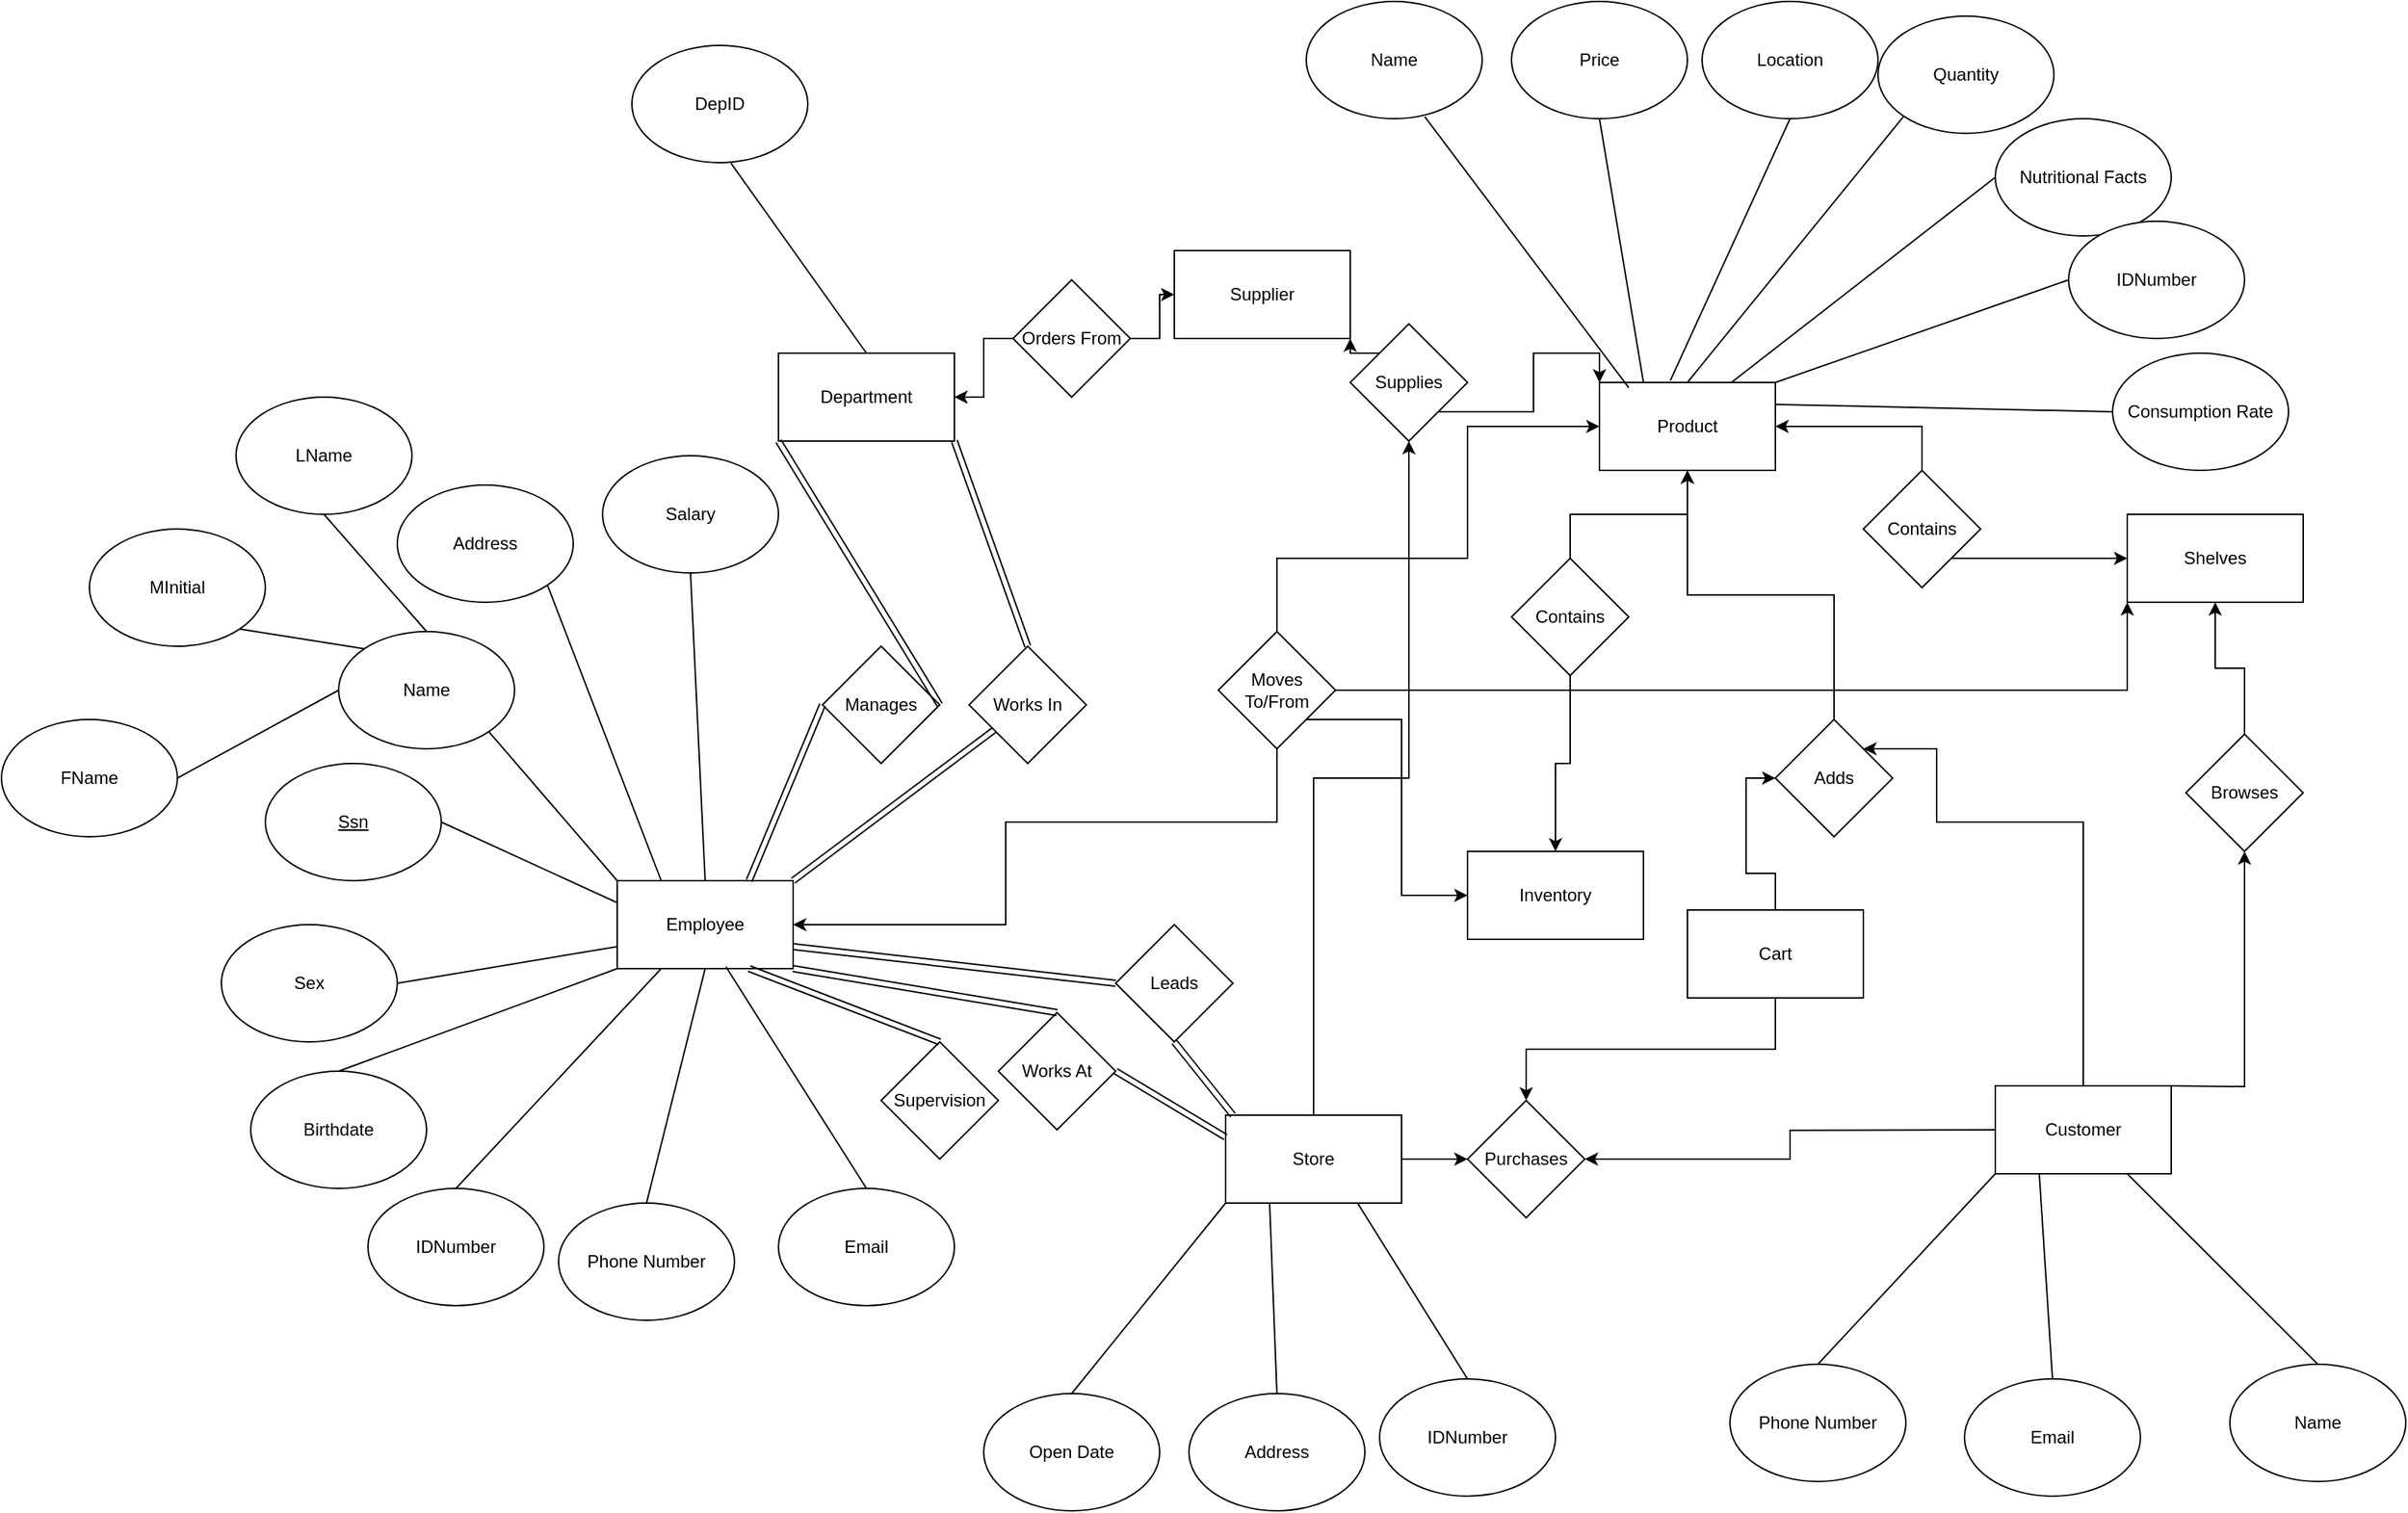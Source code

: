 <mxfile version="24.7.17">
  <diagram name="Page-1" id="41HSJJf04pv3hfkmhLoQ">
    <mxGraphModel dx="2537" dy="2093" grid="1" gridSize="10" guides="1" tooltips="1" connect="1" arrows="1" fold="1" page="1" pageScale="1" pageWidth="850" pageHeight="1100" math="0" shadow="0">
      <root>
        <mxCell id="0" />
        <mxCell id="1" parent="0" />
        <mxCell id="AeX9q6g0KOqxnSNX1okh-1" value="Employee" style="rounded=0;whiteSpace=wrap;html=1;" parent="1" vertex="1">
          <mxGeometry x="-110" y="460" width="120" height="60" as="geometry" />
        </mxCell>
        <mxCell id="L1_H7iu_4x4MC4DymqW3-15" style="edgeStyle=orthogonalEdgeStyle;rounded=0;orthogonalLoop=1;jettySize=auto;html=1;exitX=0.5;exitY=0;exitDx=0;exitDy=0;" edge="1" parent="1" target="dwOkogamEhaXvfS-pk7C-25">
          <mxGeometry relative="1" as="geometry">
            <mxPoint x="890" y="600.0" as="sourcePoint" />
            <Array as="points">
              <mxPoint x="890" y="420" />
              <mxPoint x="790" y="420" />
              <mxPoint x="790" y="370" />
            </Array>
          </mxGeometry>
        </mxCell>
        <mxCell id="L1_H7iu_4x4MC4DymqW3-37" style="edgeStyle=orthogonalEdgeStyle;rounded=0;orthogonalLoop=1;jettySize=auto;html=1;exitX=1;exitY=0;exitDx=0;exitDy=0;entryX=0.5;entryY=1;entryDx=0;entryDy=0;" edge="1" parent="1" target="L1_H7iu_4x4MC4DymqW3-36">
          <mxGeometry relative="1" as="geometry">
            <mxPoint x="950" y="600.0" as="sourcePoint" />
          </mxGeometry>
        </mxCell>
        <mxCell id="L1_H7iu_4x4MC4DymqW3-39" style="edgeStyle=orthogonalEdgeStyle;rounded=0;orthogonalLoop=1;jettySize=auto;html=1;" edge="1" parent="1" target="dwOkogamEhaXvfS-pk7C-29">
          <mxGeometry relative="1" as="geometry">
            <mxPoint x="830" y="629.941" as="sourcePoint" />
          </mxGeometry>
        </mxCell>
        <mxCell id="AeX9q6g0KOqxnSNX1okh-3" value="Inventory" style="rounded=0;whiteSpace=wrap;html=1;" parent="1" vertex="1">
          <mxGeometry x="470" y="440" width="120" height="60" as="geometry" />
        </mxCell>
        <mxCell id="dwOkogamEhaXvfS-pk7C-30" style="edgeStyle=orthogonalEdgeStyle;rounded=0;orthogonalLoop=1;jettySize=auto;html=1;exitX=1;exitY=0.5;exitDx=0;exitDy=0;entryX=0;entryY=0.5;entryDx=0;entryDy=0;" parent="1" source="AeX9q6g0KOqxnSNX1okh-4" target="dwOkogamEhaXvfS-pk7C-29" edge="1">
          <mxGeometry relative="1" as="geometry" />
        </mxCell>
        <mxCell id="L1_H7iu_4x4MC4DymqW3-71" style="edgeStyle=orthogonalEdgeStyle;rounded=0;orthogonalLoop=1;jettySize=auto;html=1;entryX=0.5;entryY=1;entryDx=0;entryDy=0;" edge="1" parent="1" source="AeX9q6g0KOqxnSNX1okh-4" target="dwOkogamEhaXvfS-pk7C-18">
          <mxGeometry relative="1" as="geometry" />
        </mxCell>
        <mxCell id="AeX9q6g0KOqxnSNX1okh-4" value="Store" style="rounded=0;whiteSpace=wrap;html=1;" parent="1" vertex="1">
          <mxGeometry x="305" y="620" width="120" height="60" as="geometry" />
        </mxCell>
        <mxCell id="AeX9q6g0KOqxnSNX1okh-5" value="Manages" style="rhombus;whiteSpace=wrap;html=1;" parent="1" vertex="1">
          <mxGeometry x="30" y="300" width="80" height="80" as="geometry" />
        </mxCell>
        <mxCell id="AeX9q6g0KOqxnSNX1okh-8" value="" style="shape=link;html=1;rounded=0;entryX=0.75;entryY=0;entryDx=0;entryDy=0;exitX=0;exitY=0.5;exitDx=0;exitDy=0;" parent="1" source="AeX9q6g0KOqxnSNX1okh-5" target="AeX9q6g0KOqxnSNX1okh-1" edge="1">
          <mxGeometry width="100" relative="1" as="geometry">
            <mxPoint x="260" y="400" as="sourcePoint" />
            <mxPoint x="360" y="400" as="targetPoint" />
          </mxGeometry>
        </mxCell>
        <mxCell id="AeX9q6g0KOqxnSNX1okh-9" value="Supervision" style="rhombus;whiteSpace=wrap;html=1;" parent="1" vertex="1">
          <mxGeometry x="70" y="570" width="80" height="80" as="geometry" />
        </mxCell>
        <mxCell id="AeX9q6g0KOqxnSNX1okh-11" value="Department" style="rounded=0;whiteSpace=wrap;html=1;" parent="1" vertex="1">
          <mxGeometry y="100" width="120" height="60" as="geometry" />
        </mxCell>
        <mxCell id="AeX9q6g0KOqxnSNX1okh-12" value="Leads" style="rhombus;whiteSpace=wrap;html=1;" parent="1" vertex="1">
          <mxGeometry x="230" y="490" width="80" height="80" as="geometry" />
        </mxCell>
        <mxCell id="AeX9q6g0KOqxnSNX1okh-13" value="" style="shape=link;html=1;rounded=0;exitX=0;exitY=1;exitDx=0;exitDy=0;entryX=1;entryY=0.5;entryDx=0;entryDy=0;" parent="1" source="AeX9q6g0KOqxnSNX1okh-11" target="AeX9q6g0KOqxnSNX1okh-5" edge="1">
          <mxGeometry width="100" relative="1" as="geometry">
            <mxPoint x="260" y="400" as="sourcePoint" />
            <mxPoint x="360" y="400" as="targetPoint" />
          </mxGeometry>
        </mxCell>
        <mxCell id="AeX9q6g0KOqxnSNX1okh-14" value="" style="shape=link;html=1;rounded=0;exitX=1;exitY=0.75;exitDx=0;exitDy=0;entryX=0;entryY=0.5;entryDx=0;entryDy=0;" parent="1" source="AeX9q6g0KOqxnSNX1okh-1" target="AeX9q6g0KOqxnSNX1okh-12" edge="1">
          <mxGeometry width="100" relative="1" as="geometry">
            <mxPoint x="260" y="400" as="sourcePoint" />
            <mxPoint x="360" y="400" as="targetPoint" />
          </mxGeometry>
        </mxCell>
        <mxCell id="AeX9q6g0KOqxnSNX1okh-15" value="" style="shape=link;html=1;rounded=0;entryX=0.5;entryY=1;entryDx=0;entryDy=0;" parent="1" target="AeX9q6g0KOqxnSNX1okh-12" edge="1">
          <mxGeometry width="100" relative="1" as="geometry">
            <mxPoint x="310" y="620" as="sourcePoint" />
            <mxPoint x="230" y="530" as="targetPoint" />
            <Array as="points">
              <mxPoint x="310" y="620" />
            </Array>
          </mxGeometry>
        </mxCell>
        <mxCell id="AeX9q6g0KOqxnSNX1okh-16" value="" style="shape=link;html=1;rounded=0;entryX=0.5;entryY=0;entryDx=0;entryDy=0;exitX=0.75;exitY=1;exitDx=0;exitDy=0;" parent="1" source="AeX9q6g0KOqxnSNX1okh-1" target="AeX9q6g0KOqxnSNX1okh-9" edge="1">
          <mxGeometry width="100" relative="1" as="geometry">
            <mxPoint x="260" y="400" as="sourcePoint" />
            <mxPoint x="360" y="400" as="targetPoint" />
          </mxGeometry>
        </mxCell>
        <mxCell id="AeX9q6g0KOqxnSNX1okh-17" value="Works At" style="rhombus;whiteSpace=wrap;html=1;" parent="1" vertex="1">
          <mxGeometry x="150" y="550" width="80" height="80" as="geometry" />
        </mxCell>
        <mxCell id="AeX9q6g0KOqxnSNX1okh-18" value="" style="shape=link;html=1;rounded=0;exitX=1;exitY=1;exitDx=0;exitDy=0;entryX=0.5;entryY=0;entryDx=0;entryDy=0;" parent="1" source="AeX9q6g0KOqxnSNX1okh-1" target="AeX9q6g0KOqxnSNX1okh-17" edge="1">
          <mxGeometry width="100" relative="1" as="geometry">
            <mxPoint x="260" y="400" as="sourcePoint" />
            <mxPoint x="360" y="400" as="targetPoint" />
          </mxGeometry>
        </mxCell>
        <mxCell id="AeX9q6g0KOqxnSNX1okh-19" value="" style="shape=link;html=1;rounded=0;exitX=1;exitY=0.5;exitDx=0;exitDy=0;entryX=0;entryY=0.25;entryDx=0;entryDy=0;" parent="1" source="AeX9q6g0KOqxnSNX1okh-17" target="AeX9q6g0KOqxnSNX1okh-4" edge="1">
          <mxGeometry width="100" relative="1" as="geometry">
            <mxPoint x="260" y="400" as="sourcePoint" />
            <mxPoint x="360" y="400" as="targetPoint" />
          </mxGeometry>
        </mxCell>
        <mxCell id="dwOkogamEhaXvfS-pk7C-2" value="Product" style="rounded=0;whiteSpace=wrap;html=1;" parent="1" vertex="1">
          <mxGeometry x="560" y="120" width="120" height="60" as="geometry" />
        </mxCell>
        <mxCell id="dwOkogamEhaXvfS-pk7C-8" value="" style="edgeStyle=orthogonalEdgeStyle;rounded=0;orthogonalLoop=1;jettySize=auto;html=1;" parent="1" source="dwOkogamEhaXvfS-pk7C-7" target="AeX9q6g0KOqxnSNX1okh-3" edge="1">
          <mxGeometry relative="1" as="geometry" />
        </mxCell>
        <mxCell id="dwOkogamEhaXvfS-pk7C-9" value="" style="edgeStyle=orthogonalEdgeStyle;rounded=0;orthogonalLoop=1;jettySize=auto;html=1;" parent="1" source="dwOkogamEhaXvfS-pk7C-7" target="dwOkogamEhaXvfS-pk7C-2" edge="1">
          <mxGeometry relative="1" as="geometry" />
        </mxCell>
        <mxCell id="dwOkogamEhaXvfS-pk7C-7" value="Contains" style="rhombus;whiteSpace=wrap;html=1;" parent="1" vertex="1">
          <mxGeometry x="500" y="240" width="80" height="80" as="geometry" />
        </mxCell>
        <mxCell id="dwOkogamEhaXvfS-pk7C-10" value="Shelves" style="rounded=0;whiteSpace=wrap;html=1;" parent="1" vertex="1">
          <mxGeometry x="920" y="210" width="120" height="60" as="geometry" />
        </mxCell>
        <mxCell id="dwOkogamEhaXvfS-pk7C-11" value="Supplier" style="rounded=0;whiteSpace=wrap;html=1;" parent="1" vertex="1">
          <mxGeometry x="270" y="30" width="120" height="60" as="geometry" />
        </mxCell>
        <mxCell id="dwOkogamEhaXvfS-pk7C-19" style="edgeStyle=orthogonalEdgeStyle;rounded=0;orthogonalLoop=1;jettySize=auto;html=1;exitX=1;exitY=1;exitDx=0;exitDy=0;entryX=0;entryY=0;entryDx=0;entryDy=0;" parent="1" source="dwOkogamEhaXvfS-pk7C-18" target="dwOkogamEhaXvfS-pk7C-2" edge="1">
          <mxGeometry relative="1" as="geometry" />
        </mxCell>
        <mxCell id="dwOkogamEhaXvfS-pk7C-20" style="edgeStyle=orthogonalEdgeStyle;rounded=0;orthogonalLoop=1;jettySize=auto;html=1;exitX=0;exitY=0;exitDx=0;exitDy=0;entryX=1;entryY=1;entryDx=0;entryDy=0;" parent="1" source="dwOkogamEhaXvfS-pk7C-18" target="dwOkogamEhaXvfS-pk7C-11" edge="1">
          <mxGeometry relative="1" as="geometry" />
        </mxCell>
        <mxCell id="dwOkogamEhaXvfS-pk7C-18" value="Supplies" style="rhombus;whiteSpace=wrap;html=1;" parent="1" vertex="1">
          <mxGeometry x="390" y="80" width="80" height="80" as="geometry" />
        </mxCell>
        <mxCell id="dwOkogamEhaXvfS-pk7C-22" style="edgeStyle=orthogonalEdgeStyle;rounded=0;orthogonalLoop=1;jettySize=auto;html=1;exitX=0.5;exitY=0;exitDx=0;exitDy=0;" parent="1" source="dwOkogamEhaXvfS-pk7C-21" edge="1">
          <mxGeometry relative="1" as="geometry">
            <mxPoint x="720" y="210" as="sourcePoint" />
            <mxPoint x="680" y="150" as="targetPoint" />
            <Array as="points">
              <mxPoint x="780" y="150" />
            </Array>
          </mxGeometry>
        </mxCell>
        <mxCell id="dwOkogamEhaXvfS-pk7C-23" style="edgeStyle=orthogonalEdgeStyle;rounded=0;orthogonalLoop=1;jettySize=auto;html=1;exitX=1;exitY=1;exitDx=0;exitDy=0;entryX=0;entryY=0.5;entryDx=0;entryDy=0;" parent="1" source="dwOkogamEhaXvfS-pk7C-21" target="dwOkogamEhaXvfS-pk7C-10" edge="1">
          <mxGeometry relative="1" as="geometry">
            <Array as="points">
              <mxPoint x="880" y="240" />
              <mxPoint x="880" y="240" />
            </Array>
          </mxGeometry>
        </mxCell>
        <mxCell id="dwOkogamEhaXvfS-pk7C-21" value="Contains" style="rhombus;whiteSpace=wrap;html=1;" parent="1" vertex="1">
          <mxGeometry x="740" y="180" width="80" height="80" as="geometry" />
        </mxCell>
        <mxCell id="dwOkogamEhaXvfS-pk7C-32" style="edgeStyle=orthogonalEdgeStyle;rounded=0;orthogonalLoop=1;jettySize=auto;html=1;exitX=0.5;exitY=1;exitDx=0;exitDy=0;" parent="1" source="dwOkogamEhaXvfS-pk7C-24" target="dwOkogamEhaXvfS-pk7C-29" edge="1">
          <mxGeometry relative="1" as="geometry" />
        </mxCell>
        <mxCell id="L1_H7iu_4x4MC4DymqW3-14" style="edgeStyle=orthogonalEdgeStyle;rounded=0;orthogonalLoop=1;jettySize=auto;html=1;exitX=0.5;exitY=0;exitDx=0;exitDy=0;entryX=0;entryY=0.5;entryDx=0;entryDy=0;" edge="1" parent="1" source="dwOkogamEhaXvfS-pk7C-24" target="dwOkogamEhaXvfS-pk7C-25">
          <mxGeometry relative="1" as="geometry" />
        </mxCell>
        <mxCell id="dwOkogamEhaXvfS-pk7C-24" value="Cart" style="rounded=0;whiteSpace=wrap;html=1;" parent="1" vertex="1">
          <mxGeometry x="620" y="480" width="120" height="60" as="geometry" />
        </mxCell>
        <mxCell id="L1_H7iu_4x4MC4DymqW3-22" style="edgeStyle=orthogonalEdgeStyle;rounded=0;orthogonalLoop=1;jettySize=auto;html=1;entryX=0.5;entryY=1;entryDx=0;entryDy=0;" edge="1" parent="1" source="dwOkogamEhaXvfS-pk7C-25" target="dwOkogamEhaXvfS-pk7C-2">
          <mxGeometry relative="1" as="geometry" />
        </mxCell>
        <mxCell id="dwOkogamEhaXvfS-pk7C-25" value="Adds" style="rhombus;whiteSpace=wrap;html=1;" parent="1" vertex="1">
          <mxGeometry x="680" y="350" width="80" height="80" as="geometry" />
        </mxCell>
        <mxCell id="dwOkogamEhaXvfS-pk7C-29" value="Purchases" style="rhombus;whiteSpace=wrap;html=1;" parent="1" vertex="1">
          <mxGeometry x="470" y="610" width="80" height="80" as="geometry" />
        </mxCell>
        <mxCell id="dwOkogamEhaXvfS-pk7C-33" value="Name" style="ellipse;whiteSpace=wrap;html=1;" parent="1" vertex="1">
          <mxGeometry x="-300" y="290" width="120" height="80" as="geometry" />
        </mxCell>
        <mxCell id="dwOkogamEhaXvfS-pk7C-34" value="Address" style="ellipse;whiteSpace=wrap;html=1;" parent="1" vertex="1">
          <mxGeometry x="-260" y="190" width="120" height="80" as="geometry" />
        </mxCell>
        <mxCell id="dwOkogamEhaXvfS-pk7C-35" value="MInitial" style="ellipse;whiteSpace=wrap;html=1;" parent="1" vertex="1">
          <mxGeometry x="-470" y="220" width="120" height="80" as="geometry" />
        </mxCell>
        <mxCell id="dwOkogamEhaXvfS-pk7C-36" value="&lt;u&gt;Ssn&lt;/u&gt;" style="ellipse;whiteSpace=wrap;html=1;" parent="1" vertex="1">
          <mxGeometry x="-350" y="380" width="120" height="80" as="geometry" />
        </mxCell>
        <mxCell id="dwOkogamEhaXvfS-pk7C-37" value="Birthdate" style="ellipse;whiteSpace=wrap;html=1;" parent="1" vertex="1">
          <mxGeometry x="-360" y="590" width="120" height="80" as="geometry" />
        </mxCell>
        <mxCell id="dwOkogamEhaXvfS-pk7C-38" value="Sex" style="ellipse;whiteSpace=wrap;html=1;" parent="1" vertex="1">
          <mxGeometry x="-380" y="490" width="120" height="80" as="geometry" />
        </mxCell>
        <mxCell id="dwOkogamEhaXvfS-pk7C-39" value="Salary" style="ellipse;whiteSpace=wrap;html=1;" parent="1" vertex="1">
          <mxGeometry x="-120" y="170" width="120" height="80" as="geometry" />
        </mxCell>
        <mxCell id="dwOkogamEhaXvfS-pk7C-42" value="" style="endArrow=none;html=1;rounded=0;exitX=0.25;exitY=0;exitDx=0;exitDy=0;entryX=1;entryY=1;entryDx=0;entryDy=0;" parent="1" source="AeX9q6g0KOqxnSNX1okh-1" target="dwOkogamEhaXvfS-pk7C-34" edge="1">
          <mxGeometry width="50" height="50" relative="1" as="geometry">
            <mxPoint x="-140" y="380" as="sourcePoint" />
            <mxPoint x="-120" y="320" as="targetPoint" />
          </mxGeometry>
        </mxCell>
        <mxCell id="dwOkogamEhaXvfS-pk7C-44" value="" style="endArrow=none;html=1;rounded=0;entryX=0.5;entryY=1;entryDx=0;entryDy=0;exitX=0.5;exitY=0;exitDx=0;exitDy=0;" parent="1" source="AeX9q6g0KOqxnSNX1okh-1" target="dwOkogamEhaXvfS-pk7C-39" edge="1">
          <mxGeometry width="50" height="50" relative="1" as="geometry">
            <mxPoint x="-44" y="453" as="sourcePoint" />
            <mxPoint x="-120" y="270" as="targetPoint" />
          </mxGeometry>
        </mxCell>
        <mxCell id="dwOkogamEhaXvfS-pk7C-46" value="" style="endArrow=none;html=1;rounded=0;entryX=1;entryY=1;entryDx=0;entryDy=0;exitX=0;exitY=0;exitDx=0;exitDy=0;" parent="1" source="AeX9q6g0KOqxnSNX1okh-1" target="dwOkogamEhaXvfS-pk7C-33" edge="1">
          <mxGeometry width="50" height="50" relative="1" as="geometry">
            <mxPoint x="-150" y="519" as="sourcePoint" />
            <mxPoint x="-160" y="309" as="targetPoint" />
          </mxGeometry>
        </mxCell>
        <mxCell id="dwOkogamEhaXvfS-pk7C-47" value="" style="endArrow=none;html=1;rounded=0;entryX=1;entryY=0.5;entryDx=0;entryDy=0;exitX=0;exitY=0.25;exitDx=0;exitDy=0;" parent="1" source="AeX9q6g0KOqxnSNX1okh-1" target="dwOkogamEhaXvfS-pk7C-36" edge="1">
          <mxGeometry width="50" height="50" relative="1" as="geometry">
            <mxPoint x="-235" y="580" as="sourcePoint" />
            <mxPoint x="-245" y="370" as="targetPoint" />
          </mxGeometry>
        </mxCell>
        <mxCell id="dwOkogamEhaXvfS-pk7C-48" value="" style="endArrow=none;html=1;rounded=0;entryX=1;entryY=0.5;entryDx=0;entryDy=0;exitX=0;exitY=0.75;exitDx=0;exitDy=0;" parent="1" source="AeX9q6g0KOqxnSNX1okh-1" target="dwOkogamEhaXvfS-pk7C-38" edge="1">
          <mxGeometry width="50" height="50" relative="1" as="geometry">
            <mxPoint x="-230" y="680" as="sourcePoint" />
            <mxPoint x="-240" y="470" as="targetPoint" />
          </mxGeometry>
        </mxCell>
        <mxCell id="dwOkogamEhaXvfS-pk7C-49" value="" style="endArrow=none;html=1;rounded=0;entryX=0;entryY=1;entryDx=0;entryDy=0;exitX=0.5;exitY=0;exitDx=0;exitDy=0;" parent="1" source="dwOkogamEhaXvfS-pk7C-37" target="AeX9q6g0KOqxnSNX1okh-1" edge="1">
          <mxGeometry width="50" height="50" relative="1" as="geometry">
            <mxPoint x="-110" y="770" as="sourcePoint" />
            <mxPoint x="-120" y="560" as="targetPoint" />
          </mxGeometry>
        </mxCell>
        <mxCell id="dwOkogamEhaXvfS-pk7C-50" value="" style="endArrow=none;html=1;rounded=0;entryX=1;entryY=0.5;entryDx=0;entryDy=0;exitX=0;exitY=0.5;exitDx=0;exitDy=0;" parent="1" source="dwOkogamEhaXvfS-pk7C-33" target="dwOkogamEhaXvfS-pk7C-51" edge="1">
          <mxGeometry width="50" height="50" relative="1" as="geometry">
            <mxPoint x="-400" y="595" as="sourcePoint" />
            <mxPoint x="-410" y="385" as="targetPoint" />
          </mxGeometry>
        </mxCell>
        <mxCell id="dwOkogamEhaXvfS-pk7C-51" value="FName" style="ellipse;whiteSpace=wrap;html=1;" parent="1" vertex="1">
          <mxGeometry x="-530" y="350" width="120" height="80" as="geometry" />
        </mxCell>
        <mxCell id="dwOkogamEhaXvfS-pk7C-52" value="LName" style="ellipse;whiteSpace=wrap;html=1;" parent="1" vertex="1">
          <mxGeometry x="-370" y="130" width="120" height="80" as="geometry" />
        </mxCell>
        <mxCell id="dwOkogamEhaXvfS-pk7C-53" value="" style="endArrow=none;html=1;rounded=0;entryX=1;entryY=1;entryDx=0;entryDy=0;exitX=0;exitY=0;exitDx=0;exitDy=0;" parent="1" source="dwOkogamEhaXvfS-pk7C-33" target="dwOkogamEhaXvfS-pk7C-35" edge="1">
          <mxGeometry width="50" height="50" relative="1" as="geometry">
            <mxPoint x="-330" y="505" as="sourcePoint" />
            <mxPoint x="-340" y="295" as="targetPoint" />
          </mxGeometry>
        </mxCell>
        <mxCell id="dwOkogamEhaXvfS-pk7C-54" value="" style="endArrow=none;html=1;rounded=0;entryX=0.5;entryY=1;entryDx=0;entryDy=0;exitX=0.5;exitY=0;exitDx=0;exitDy=0;" parent="1" source="dwOkogamEhaXvfS-pk7C-33" target="dwOkogamEhaXvfS-pk7C-52" edge="1">
          <mxGeometry width="50" height="50" relative="1" as="geometry">
            <mxPoint x="-340" y="400" as="sourcePoint" />
            <mxPoint x="-350" y="190" as="targetPoint" />
          </mxGeometry>
        </mxCell>
        <mxCell id="L1_H7iu_4x4MC4DymqW3-2" value="DepID" style="ellipse;whiteSpace=wrap;html=1;" vertex="1" parent="1">
          <mxGeometry x="-100" y="-110" width="120" height="80" as="geometry" />
        </mxCell>
        <mxCell id="L1_H7iu_4x4MC4DymqW3-3" value="Location" style="ellipse;whiteSpace=wrap;html=1;" vertex="1" parent="1">
          <mxGeometry x="630" y="-140" width="120" height="80" as="geometry" />
        </mxCell>
        <mxCell id="L1_H7iu_4x4MC4DymqW3-4" value="Nutritional Facts" style="ellipse;whiteSpace=wrap;html=1;" vertex="1" parent="1">
          <mxGeometry x="830" y="-60" width="120" height="80" as="geometry" />
        </mxCell>
        <mxCell id="L1_H7iu_4x4MC4DymqW3-5" value="Quantity" style="ellipse;whiteSpace=wrap;html=1;" vertex="1" parent="1">
          <mxGeometry x="750" y="-130" width="120" height="80" as="geometry" />
        </mxCell>
        <mxCell id="L1_H7iu_4x4MC4DymqW3-6" value="Price" style="ellipse;whiteSpace=wrap;html=1;" vertex="1" parent="1">
          <mxGeometry x="500" y="-140" width="120" height="80" as="geometry" />
        </mxCell>
        <mxCell id="L1_H7iu_4x4MC4DymqW3-7" value="Name" style="ellipse;whiteSpace=wrap;html=1;" vertex="1" parent="1">
          <mxGeometry x="360" y="-140" width="120" height="80" as="geometry" />
        </mxCell>
        <mxCell id="L1_H7iu_4x4MC4DymqW3-8" value="" style="endArrow=none;html=1;rounded=0;entryX=0;entryY=0.5;entryDx=0;entryDy=0;exitX=0.75;exitY=0;exitDx=0;exitDy=0;" edge="1" parent="1" source="dwOkogamEhaXvfS-pk7C-2" target="L1_H7iu_4x4MC4DymqW3-4">
          <mxGeometry width="50" height="50" relative="1" as="geometry">
            <mxPoint x="740" y="70" as="sourcePoint" />
            <mxPoint x="790" y="20" as="targetPoint" />
          </mxGeometry>
        </mxCell>
        <mxCell id="L1_H7iu_4x4MC4DymqW3-9" value="" style="endArrow=none;html=1;rounded=0;entryX=0;entryY=1;entryDx=0;entryDy=0;exitX=0.5;exitY=0;exitDx=0;exitDy=0;" edge="1" parent="1" source="dwOkogamEhaXvfS-pk7C-2" target="L1_H7iu_4x4MC4DymqW3-5">
          <mxGeometry width="50" height="50" relative="1" as="geometry">
            <mxPoint x="650" y="30" as="sourcePoint" />
            <mxPoint x="700" y="-20" as="targetPoint" />
          </mxGeometry>
        </mxCell>
        <mxCell id="L1_H7iu_4x4MC4DymqW3-10" value="" style="endArrow=none;html=1;rounded=0;exitX=0.25;exitY=0;exitDx=0;exitDy=0;entryX=0.5;entryY=1;entryDx=0;entryDy=0;" edge="1" parent="1" source="dwOkogamEhaXvfS-pk7C-2" target="L1_H7iu_4x4MC4DymqW3-6">
          <mxGeometry width="50" height="50" relative="1" as="geometry">
            <mxPoint x="560" as="sourcePoint" />
            <mxPoint x="610" y="-50" as="targetPoint" />
          </mxGeometry>
        </mxCell>
        <mxCell id="L1_H7iu_4x4MC4DymqW3-11" value="" style="endArrow=none;html=1;rounded=0;entryX=0.674;entryY=0.983;entryDx=0;entryDy=0;entryPerimeter=0;exitX=0.167;exitY=0.061;exitDx=0;exitDy=0;exitPerimeter=0;" edge="1" parent="1" source="dwOkogamEhaXvfS-pk7C-2" target="L1_H7iu_4x4MC4DymqW3-7">
          <mxGeometry width="50" height="50" relative="1" as="geometry">
            <mxPoint x="400" y="190" as="sourcePoint" />
            <mxPoint x="450" y="140" as="targetPoint" />
          </mxGeometry>
        </mxCell>
        <mxCell id="L1_H7iu_4x4MC4DymqW3-12" value="" style="endArrow=none;html=1;rounded=0;entryX=0.5;entryY=1;entryDx=0;entryDy=0;exitX=0.403;exitY=-0.022;exitDx=0;exitDy=0;exitPerimeter=0;" edge="1" parent="1" source="dwOkogamEhaXvfS-pk7C-2" target="L1_H7iu_4x4MC4DymqW3-3">
          <mxGeometry width="50" height="50" relative="1" as="geometry">
            <mxPoint x="560" y="111" as="sourcePoint" />
            <mxPoint x="708" y="-71" as="targetPoint" />
          </mxGeometry>
        </mxCell>
        <mxCell id="L1_H7iu_4x4MC4DymqW3-13" value="" style="endArrow=none;html=1;rounded=0;entryX=0.563;entryY=1.004;entryDx=0;entryDy=0;exitX=0.5;exitY=0;exitDx=0;exitDy=0;entryPerimeter=0;" edge="1" parent="1" source="AeX9q6g0KOqxnSNX1okh-11" target="L1_H7iu_4x4MC4DymqW3-2">
          <mxGeometry width="50" height="50" relative="1" as="geometry">
            <mxPoint x="80" y="72" as="sourcePoint" />
            <mxPoint x="228" y="-110" as="targetPoint" />
          </mxGeometry>
        </mxCell>
        <mxCell id="L1_H7iu_4x4MC4DymqW3-17" value="Address" style="ellipse;whiteSpace=wrap;html=1;" vertex="1" parent="1">
          <mxGeometry x="280" y="810" width="120" height="80" as="geometry" />
        </mxCell>
        <mxCell id="L1_H7iu_4x4MC4DymqW3-23" value="IDNumber" style="ellipse;whiteSpace=wrap;html=1;" vertex="1" parent="1">
          <mxGeometry x="880" y="10" width="120" height="80" as="geometry" />
        </mxCell>
        <mxCell id="L1_H7iu_4x4MC4DymqW3-24" value="" style="endArrow=none;html=1;rounded=0;entryX=0;entryY=0.5;entryDx=0;entryDy=0;exitX=1;exitY=0;exitDx=0;exitDy=0;" edge="1" parent="1" source="dwOkogamEhaXvfS-pk7C-2" target="L1_H7iu_4x4MC4DymqW3-23">
          <mxGeometry width="50" height="50" relative="1" as="geometry">
            <mxPoint x="660" y="130" as="sourcePoint" />
            <mxPoint x="870" y="30" as="targetPoint" />
          </mxGeometry>
        </mxCell>
        <mxCell id="L1_H7iu_4x4MC4DymqW3-25" value="Consumption Rate" style="ellipse;whiteSpace=wrap;html=1;" vertex="1" parent="1">
          <mxGeometry x="910" y="100" width="120" height="80" as="geometry" />
        </mxCell>
        <mxCell id="L1_H7iu_4x4MC4DymqW3-26" value="" style="endArrow=none;html=1;rounded=0;entryX=0;entryY=0.5;entryDx=0;entryDy=0;exitX=1;exitY=0.25;exitDx=0;exitDy=0;" edge="1" parent="1" source="dwOkogamEhaXvfS-pk7C-2" target="L1_H7iu_4x4MC4DymqW3-25">
          <mxGeometry width="50" height="50" relative="1" as="geometry">
            <mxPoint x="690" y="145" as="sourcePoint" />
            <mxPoint x="890" y="60" as="targetPoint" />
          </mxGeometry>
        </mxCell>
        <mxCell id="L1_H7iu_4x4MC4DymqW3-28" value="IDNumber" style="ellipse;whiteSpace=wrap;html=1;" vertex="1" parent="1">
          <mxGeometry x="410" y="800" width="120" height="80" as="geometry" />
        </mxCell>
        <mxCell id="L1_H7iu_4x4MC4DymqW3-29" value="Open Date" style="ellipse;whiteSpace=wrap;html=1;" vertex="1" parent="1">
          <mxGeometry x="140" y="810" width="120" height="80" as="geometry" />
        </mxCell>
        <mxCell id="L1_H7iu_4x4MC4DymqW3-30" value="IDNumber" style="ellipse;whiteSpace=wrap;html=1;" vertex="1" parent="1">
          <mxGeometry x="-280" y="670" width="120" height="80" as="geometry" />
        </mxCell>
        <mxCell id="L1_H7iu_4x4MC4DymqW3-31" value="" style="endArrow=none;html=1;rounded=0;entryX=0.75;entryY=1;entryDx=0;entryDy=0;exitX=0.5;exitY=0;exitDx=0;exitDy=0;" edge="1" parent="1" source="L1_H7iu_4x4MC4DymqW3-28" target="AeX9q6g0KOqxnSNX1okh-4">
          <mxGeometry width="50" height="50" relative="1" as="geometry">
            <mxPoint x="430" y="880" as="sourcePoint" />
            <mxPoint x="440" y="720" as="targetPoint" />
          </mxGeometry>
        </mxCell>
        <mxCell id="L1_H7iu_4x4MC4DymqW3-32" value="" style="endArrow=none;html=1;rounded=0;entryX=0.25;entryY=1;entryDx=0;entryDy=0;exitX=0.5;exitY=0;exitDx=0;exitDy=0;" edge="1" parent="1" source="L1_H7iu_4x4MC4DymqW3-17" target="AeX9q6g0KOqxnSNX1okh-4">
          <mxGeometry width="50" height="50" relative="1" as="geometry">
            <mxPoint x="300" y="870" as="sourcePoint" />
            <mxPoint x="310" y="710" as="targetPoint" />
          </mxGeometry>
        </mxCell>
        <mxCell id="L1_H7iu_4x4MC4DymqW3-34" value="" style="endArrow=none;html=1;rounded=0;entryX=0;entryY=1;entryDx=0;entryDy=0;exitX=0.5;exitY=0;exitDx=0;exitDy=0;" edge="1" parent="1" source="L1_H7iu_4x4MC4DymqW3-29" target="AeX9q6g0KOqxnSNX1okh-4">
          <mxGeometry width="50" height="50" relative="1" as="geometry">
            <mxPoint x="240" y="820" as="sourcePoint" />
            <mxPoint x="250" y="660" as="targetPoint" />
          </mxGeometry>
        </mxCell>
        <mxCell id="L1_H7iu_4x4MC4DymqW3-35" value="" style="endArrow=none;html=1;rounded=0;entryX=0.25;entryY=1;entryDx=0;entryDy=0;exitX=0.5;exitY=0;exitDx=0;exitDy=0;" edge="1" parent="1" source="L1_H7iu_4x4MC4DymqW3-30" target="AeX9q6g0KOqxnSNX1okh-1">
          <mxGeometry width="50" height="50" relative="1" as="geometry">
            <mxPoint x="-70" y="730" as="sourcePoint" />
            <mxPoint x="-60" y="570" as="targetPoint" />
          </mxGeometry>
        </mxCell>
        <mxCell id="L1_H7iu_4x4MC4DymqW3-38" style="edgeStyle=orthogonalEdgeStyle;rounded=0;orthogonalLoop=1;jettySize=auto;html=1;exitX=0.5;exitY=0;exitDx=0;exitDy=0;entryX=0.5;entryY=1;entryDx=0;entryDy=0;" edge="1" parent="1" source="L1_H7iu_4x4MC4DymqW3-36" target="dwOkogamEhaXvfS-pk7C-10">
          <mxGeometry relative="1" as="geometry" />
        </mxCell>
        <mxCell id="L1_H7iu_4x4MC4DymqW3-36" value="Browses" style="rhombus;whiteSpace=wrap;html=1;" vertex="1" parent="1">
          <mxGeometry x="960" y="360" width="80" height="80" as="geometry" />
        </mxCell>
        <mxCell id="L1_H7iu_4x4MC4DymqW3-46" value="Customer" style="rounded=0;whiteSpace=wrap;html=1;" vertex="1" parent="1">
          <mxGeometry x="830" y="600" width="120" height="60" as="geometry" />
        </mxCell>
        <mxCell id="L1_H7iu_4x4MC4DymqW3-53" value="Email" style="ellipse;whiteSpace=wrap;html=1;" vertex="1" parent="1">
          <mxGeometry x="809" y="800" width="120" height="80" as="geometry" />
        </mxCell>
        <mxCell id="L1_H7iu_4x4MC4DymqW3-54" value="Name" style="ellipse;whiteSpace=wrap;html=1;" vertex="1" parent="1">
          <mxGeometry x="990" y="790" width="120" height="80" as="geometry" />
        </mxCell>
        <mxCell id="L1_H7iu_4x4MC4DymqW3-55" value="Phone Number" style="ellipse;whiteSpace=wrap;html=1;" vertex="1" parent="1">
          <mxGeometry x="649" y="790" width="120" height="80" as="geometry" />
        </mxCell>
        <mxCell id="L1_H7iu_4x4MC4DymqW3-56" value="" style="endArrow=none;html=1;rounded=0;entryX=0.75;entryY=1;entryDx=0;entryDy=0;exitX=0.5;exitY=0;exitDx=0;exitDy=0;" edge="1" parent="1" source="L1_H7iu_4x4MC4DymqW3-54" target="L1_H7iu_4x4MC4DymqW3-46">
          <mxGeometry width="50" height="50" relative="1" as="geometry">
            <mxPoint x="1100" y="1100" as="sourcePoint" />
            <mxPoint x="1110" y="940" as="targetPoint" />
          </mxGeometry>
        </mxCell>
        <mxCell id="L1_H7iu_4x4MC4DymqW3-57" value="" style="endArrow=none;html=1;rounded=0;entryX=0.25;entryY=1;entryDx=0;entryDy=0;exitX=0.5;exitY=0;exitDx=0;exitDy=0;" edge="1" parent="1" source="L1_H7iu_4x4MC4DymqW3-53" target="L1_H7iu_4x4MC4DymqW3-46">
          <mxGeometry width="50" height="50" relative="1" as="geometry">
            <mxPoint x="970" y="1090" as="sourcePoint" />
            <mxPoint x="980" y="930" as="targetPoint" />
          </mxGeometry>
        </mxCell>
        <mxCell id="L1_H7iu_4x4MC4DymqW3-58" value="" style="endArrow=none;html=1;rounded=0;entryX=0;entryY=1;entryDx=0;entryDy=0;exitX=0.5;exitY=0;exitDx=0;exitDy=0;" edge="1" parent="1" source="L1_H7iu_4x4MC4DymqW3-55" target="L1_H7iu_4x4MC4DymqW3-46">
          <mxGeometry width="50" height="50" relative="1" as="geometry">
            <mxPoint x="910" y="1040" as="sourcePoint" />
            <mxPoint x="920" y="880" as="targetPoint" />
          </mxGeometry>
        </mxCell>
        <mxCell id="L1_H7iu_4x4MC4DymqW3-59" value="Email" style="ellipse;whiteSpace=wrap;html=1;" vertex="1" parent="1">
          <mxGeometry y="670" width="120" height="80" as="geometry" />
        </mxCell>
        <mxCell id="L1_H7iu_4x4MC4DymqW3-60" value="Phone Number" style="ellipse;whiteSpace=wrap;html=1;" vertex="1" parent="1">
          <mxGeometry x="-150" y="680" width="120" height="80" as="geometry" />
        </mxCell>
        <mxCell id="L1_H7iu_4x4MC4DymqW3-62" value="" style="endArrow=none;html=1;rounded=0;entryX=0.5;entryY=1;entryDx=0;entryDy=0;exitX=0.5;exitY=0;exitDx=0;exitDy=0;" edge="1" parent="1" source="L1_H7iu_4x4MC4DymqW3-60" target="AeX9q6g0KOqxnSNX1okh-1">
          <mxGeometry width="50" height="50" relative="1" as="geometry">
            <mxPoint x="-210" y="680" as="sourcePoint" />
            <mxPoint x="-70" y="530" as="targetPoint" />
          </mxGeometry>
        </mxCell>
        <mxCell id="L1_H7iu_4x4MC4DymqW3-63" value="" style="endArrow=none;html=1;rounded=0;entryX=0.618;entryY=0.979;entryDx=0;entryDy=0;exitX=0.5;exitY=0;exitDx=0;exitDy=0;entryPerimeter=0;" edge="1" parent="1" source="L1_H7iu_4x4MC4DymqW3-59" target="AeX9q6g0KOqxnSNX1okh-1">
          <mxGeometry width="50" height="50" relative="1" as="geometry">
            <mxPoint x="-200" y="690" as="sourcePoint" />
            <mxPoint x="-60" y="540" as="targetPoint" />
          </mxGeometry>
        </mxCell>
        <mxCell id="L1_H7iu_4x4MC4DymqW3-65" value="Works In" style="rhombus;whiteSpace=wrap;html=1;" vertex="1" parent="1">
          <mxGeometry x="130" y="300" width="80" height="80" as="geometry" />
        </mxCell>
        <mxCell id="L1_H7iu_4x4MC4DymqW3-66" value="" style="shape=link;html=1;rounded=0;" edge="1" parent="1" source="L1_H7iu_4x4MC4DymqW3-65">
          <mxGeometry width="100" relative="1" as="geometry">
            <mxPoint x="40" y="350" as="sourcePoint" />
            <mxPoint x="10" y="460" as="targetPoint" />
          </mxGeometry>
        </mxCell>
        <mxCell id="L1_H7iu_4x4MC4DymqW3-67" value="" style="shape=link;html=1;rounded=0;entryX=0.5;entryY=0;entryDx=0;entryDy=0;exitX=1;exitY=1;exitDx=0;exitDy=0;" edge="1" parent="1" source="AeX9q6g0KOqxnSNX1okh-11" target="L1_H7iu_4x4MC4DymqW3-65">
          <mxGeometry width="100" relative="1" as="geometry">
            <mxPoint x="50" y="360" as="sourcePoint" />
            <mxPoint x="30" y="510" as="targetPoint" />
          </mxGeometry>
        </mxCell>
        <mxCell id="L1_H7iu_4x4MC4DymqW3-69" value="" style="edgeStyle=orthogonalEdgeStyle;rounded=0;orthogonalLoop=1;jettySize=auto;html=1;" edge="1" parent="1" source="L1_H7iu_4x4MC4DymqW3-68" target="AeX9q6g0KOqxnSNX1okh-11">
          <mxGeometry relative="1" as="geometry" />
        </mxCell>
        <mxCell id="L1_H7iu_4x4MC4DymqW3-70" value="" style="edgeStyle=orthogonalEdgeStyle;rounded=0;orthogonalLoop=1;jettySize=auto;html=1;" edge="1" parent="1" source="L1_H7iu_4x4MC4DymqW3-68" target="dwOkogamEhaXvfS-pk7C-11">
          <mxGeometry relative="1" as="geometry" />
        </mxCell>
        <mxCell id="L1_H7iu_4x4MC4DymqW3-68" value="Orders From" style="rhombus;whiteSpace=wrap;html=1;" vertex="1" parent="1">
          <mxGeometry x="160" y="50" width="80" height="80" as="geometry" />
        </mxCell>
        <mxCell id="L1_H7iu_4x4MC4DymqW3-73" style="edgeStyle=orthogonalEdgeStyle;rounded=0;orthogonalLoop=1;jettySize=auto;html=1;entryX=1;entryY=0.5;entryDx=0;entryDy=0;" edge="1" parent="1" source="L1_H7iu_4x4MC4DymqW3-72" target="AeX9q6g0KOqxnSNX1okh-1">
          <mxGeometry relative="1" as="geometry">
            <Array as="points">
              <mxPoint x="340" y="420" />
              <mxPoint x="155" y="420" />
              <mxPoint x="155" y="490" />
            </Array>
          </mxGeometry>
        </mxCell>
        <mxCell id="L1_H7iu_4x4MC4DymqW3-74" style="edgeStyle=orthogonalEdgeStyle;rounded=0;orthogonalLoop=1;jettySize=auto;html=1;entryX=0;entryY=0.5;entryDx=0;entryDy=0;" edge="1" parent="1" source="L1_H7iu_4x4MC4DymqW3-72" target="dwOkogamEhaXvfS-pk7C-2">
          <mxGeometry relative="1" as="geometry">
            <Array as="points">
              <mxPoint x="340" y="240" />
              <mxPoint x="470" y="240" />
              <mxPoint x="470" y="150" />
            </Array>
          </mxGeometry>
        </mxCell>
        <mxCell id="L1_H7iu_4x4MC4DymqW3-75" style="edgeStyle=orthogonalEdgeStyle;rounded=0;orthogonalLoop=1;jettySize=auto;html=1;entryX=0;entryY=0.5;entryDx=0;entryDy=0;exitX=1;exitY=1;exitDx=0;exitDy=0;" edge="1" parent="1" source="L1_H7iu_4x4MC4DymqW3-72" target="AeX9q6g0KOqxnSNX1okh-3">
          <mxGeometry relative="1" as="geometry" />
        </mxCell>
        <mxCell id="L1_H7iu_4x4MC4DymqW3-76" style="edgeStyle=orthogonalEdgeStyle;rounded=0;orthogonalLoop=1;jettySize=auto;html=1;entryX=0;entryY=1;entryDx=0;entryDy=0;" edge="1" parent="1" source="L1_H7iu_4x4MC4DymqW3-72" target="dwOkogamEhaXvfS-pk7C-10">
          <mxGeometry relative="1" as="geometry" />
        </mxCell>
        <mxCell id="L1_H7iu_4x4MC4DymqW3-72" value="Moves To/From" style="rhombus;whiteSpace=wrap;html=1;" vertex="1" parent="1">
          <mxGeometry x="300" y="290" width="80" height="80" as="geometry" />
        </mxCell>
      </root>
    </mxGraphModel>
  </diagram>
</mxfile>
